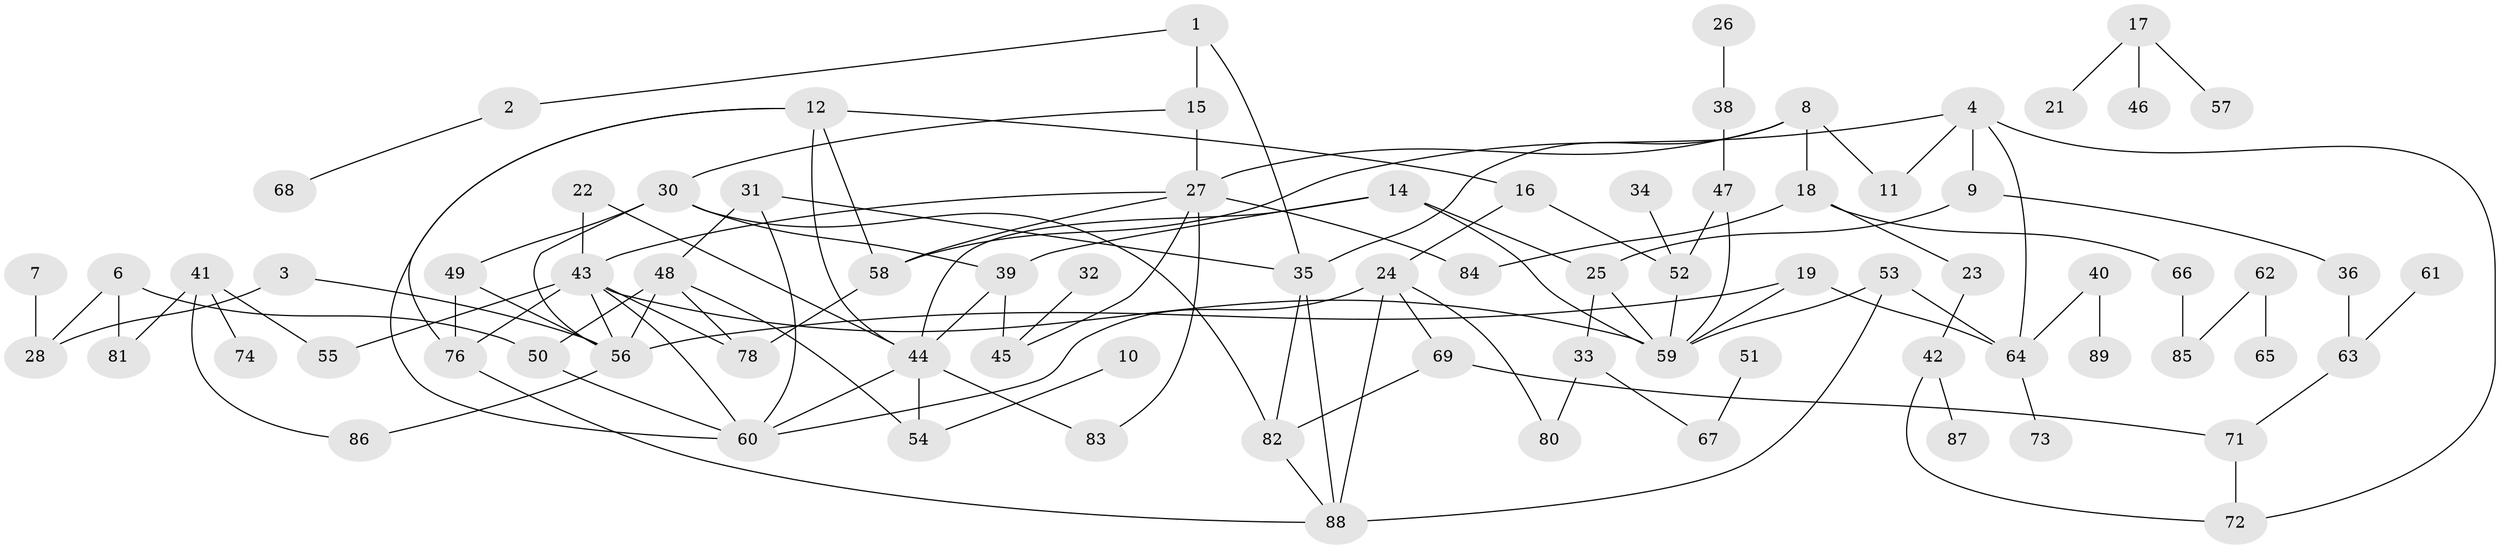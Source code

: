 // original degree distribution, {3: 0.25984251968503935, 1: 0.2047244094488189, 2: 0.25196850393700787, 8: 0.007874015748031496, 5: 0.05511811023622047, 0: 0.06299212598425197, 4: 0.12598425196850394, 7: 0.015748031496062992, 6: 0.015748031496062992}
// Generated by graph-tools (version 1.1) at 2025/35/03/04/25 23:35:51]
// undirected, 80 vertices, 120 edges
graph export_dot {
  node [color=gray90,style=filled];
  1;
  2;
  3;
  4;
  6;
  7;
  8;
  9;
  10;
  11;
  12;
  14;
  15;
  16;
  17;
  18;
  19;
  21;
  22;
  23;
  24;
  25;
  26;
  27;
  28;
  30;
  31;
  32;
  33;
  34;
  35;
  36;
  38;
  39;
  40;
  41;
  42;
  43;
  44;
  45;
  46;
  47;
  48;
  49;
  50;
  51;
  52;
  53;
  54;
  55;
  56;
  57;
  58;
  59;
  60;
  61;
  62;
  63;
  64;
  65;
  66;
  67;
  68;
  69;
  71;
  72;
  73;
  74;
  76;
  78;
  80;
  81;
  82;
  83;
  84;
  85;
  86;
  87;
  88;
  89;
  1 -- 2 [weight=1.0];
  1 -- 15 [weight=1.0];
  1 -- 35 [weight=1.0];
  2 -- 68 [weight=1.0];
  3 -- 28 [weight=1.0];
  3 -- 56 [weight=2.0];
  4 -- 9 [weight=1.0];
  4 -- 11 [weight=1.0];
  4 -- 58 [weight=1.0];
  4 -- 64 [weight=1.0];
  4 -- 72 [weight=1.0];
  6 -- 28 [weight=1.0];
  6 -- 50 [weight=1.0];
  6 -- 81 [weight=1.0];
  7 -- 28 [weight=1.0];
  8 -- 11 [weight=1.0];
  8 -- 18 [weight=1.0];
  8 -- 27 [weight=1.0];
  8 -- 35 [weight=1.0];
  9 -- 25 [weight=1.0];
  9 -- 36 [weight=1.0];
  10 -- 54 [weight=1.0];
  12 -- 16 [weight=1.0];
  12 -- 44 [weight=1.0];
  12 -- 58 [weight=1.0];
  12 -- 60 [weight=1.0];
  12 -- 76 [weight=1.0];
  14 -- 25 [weight=1.0];
  14 -- 39 [weight=1.0];
  14 -- 44 [weight=1.0];
  14 -- 59 [weight=2.0];
  15 -- 27 [weight=2.0];
  15 -- 30 [weight=1.0];
  16 -- 24 [weight=1.0];
  16 -- 52 [weight=1.0];
  17 -- 21 [weight=1.0];
  17 -- 46 [weight=1.0];
  17 -- 57 [weight=1.0];
  18 -- 23 [weight=1.0];
  18 -- 66 [weight=1.0];
  18 -- 84 [weight=1.0];
  19 -- 56 [weight=1.0];
  19 -- 59 [weight=1.0];
  19 -- 64 [weight=1.0];
  22 -- 43 [weight=1.0];
  22 -- 44 [weight=1.0];
  23 -- 42 [weight=1.0];
  24 -- 60 [weight=1.0];
  24 -- 69 [weight=1.0];
  24 -- 80 [weight=1.0];
  24 -- 88 [weight=1.0];
  25 -- 33 [weight=1.0];
  25 -- 59 [weight=1.0];
  26 -- 38 [weight=1.0];
  27 -- 43 [weight=1.0];
  27 -- 45 [weight=1.0];
  27 -- 58 [weight=1.0];
  27 -- 83 [weight=1.0];
  27 -- 84 [weight=1.0];
  30 -- 39 [weight=1.0];
  30 -- 49 [weight=1.0];
  30 -- 56 [weight=1.0];
  30 -- 82 [weight=1.0];
  31 -- 35 [weight=1.0];
  31 -- 48 [weight=1.0];
  31 -- 60 [weight=1.0];
  32 -- 45 [weight=1.0];
  33 -- 67 [weight=1.0];
  33 -- 80 [weight=1.0];
  34 -- 52 [weight=1.0];
  35 -- 82 [weight=1.0];
  35 -- 88 [weight=1.0];
  36 -- 63 [weight=1.0];
  38 -- 47 [weight=1.0];
  39 -- 44 [weight=1.0];
  39 -- 45 [weight=1.0];
  40 -- 64 [weight=1.0];
  40 -- 89 [weight=1.0];
  41 -- 55 [weight=1.0];
  41 -- 74 [weight=1.0];
  41 -- 81 [weight=1.0];
  41 -- 86 [weight=1.0];
  42 -- 72 [weight=1.0];
  42 -- 87 [weight=1.0];
  43 -- 55 [weight=1.0];
  43 -- 56 [weight=1.0];
  43 -- 59 [weight=1.0];
  43 -- 60 [weight=1.0];
  43 -- 76 [weight=1.0];
  43 -- 78 [weight=1.0];
  44 -- 54 [weight=1.0];
  44 -- 60 [weight=1.0];
  44 -- 83 [weight=1.0];
  47 -- 52 [weight=1.0];
  47 -- 59 [weight=1.0];
  48 -- 50 [weight=1.0];
  48 -- 54 [weight=1.0];
  48 -- 56 [weight=1.0];
  48 -- 78 [weight=1.0];
  49 -- 56 [weight=1.0];
  49 -- 76 [weight=1.0];
  50 -- 60 [weight=1.0];
  51 -- 67 [weight=1.0];
  52 -- 59 [weight=1.0];
  53 -- 59 [weight=1.0];
  53 -- 64 [weight=1.0];
  53 -- 88 [weight=1.0];
  56 -- 86 [weight=1.0];
  58 -- 78 [weight=1.0];
  61 -- 63 [weight=1.0];
  62 -- 65 [weight=1.0];
  62 -- 85 [weight=1.0];
  63 -- 71 [weight=1.0];
  64 -- 73 [weight=1.0];
  66 -- 85 [weight=1.0];
  69 -- 71 [weight=1.0];
  69 -- 82 [weight=1.0];
  71 -- 72 [weight=1.0];
  76 -- 88 [weight=1.0];
  82 -- 88 [weight=1.0];
}
